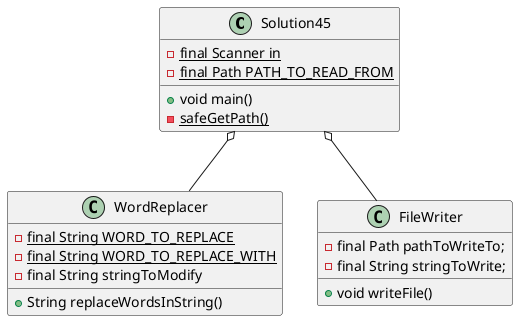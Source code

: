 @startuml
Solution45 o-- WordReplacer
Solution45 o-- FileWriter

class Solution45 {
-{static} final Scanner in
-{static} final Path PATH_TO_READ_FROM
+void main()
-{static} safeGetPath()
}

class WordReplacer {
-{static} final String WORD_TO_REPLACE
-{static} final String WORD_TO_REPLACE_WITH
-final String stringToModify
+String replaceWordsInString()
}

class FileWriter {
-final Path pathToWriteTo;
-final String stringToWrite;
+void writeFile()
}
@enduml